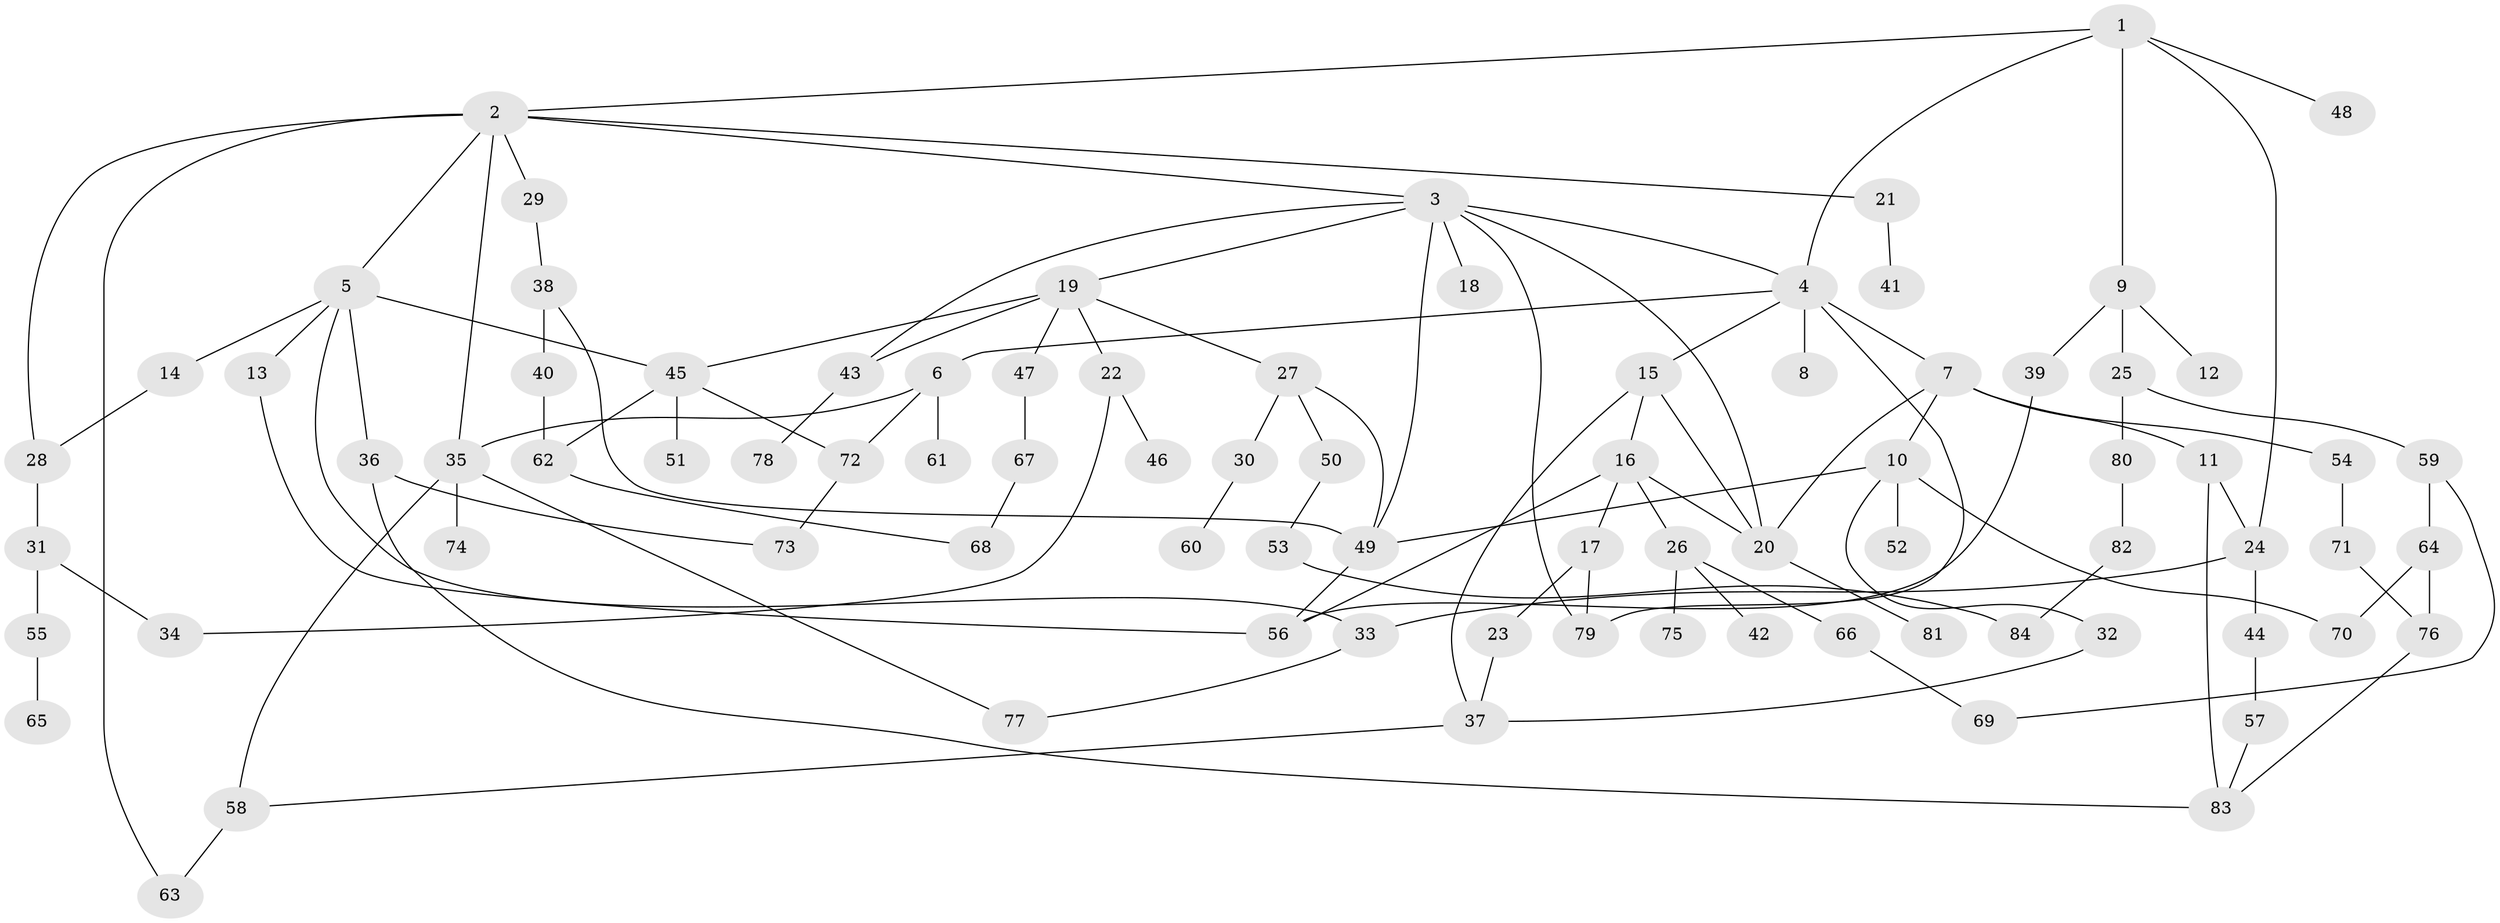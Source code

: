 // Generated by graph-tools (version 1.1) at 2025/34/03/09/25 02:34:18]
// undirected, 84 vertices, 118 edges
graph export_dot {
graph [start="1"]
  node [color=gray90,style=filled];
  1;
  2;
  3;
  4;
  5;
  6;
  7;
  8;
  9;
  10;
  11;
  12;
  13;
  14;
  15;
  16;
  17;
  18;
  19;
  20;
  21;
  22;
  23;
  24;
  25;
  26;
  27;
  28;
  29;
  30;
  31;
  32;
  33;
  34;
  35;
  36;
  37;
  38;
  39;
  40;
  41;
  42;
  43;
  44;
  45;
  46;
  47;
  48;
  49;
  50;
  51;
  52;
  53;
  54;
  55;
  56;
  57;
  58;
  59;
  60;
  61;
  62;
  63;
  64;
  65;
  66;
  67;
  68;
  69;
  70;
  71;
  72;
  73;
  74;
  75;
  76;
  77;
  78;
  79;
  80;
  81;
  82;
  83;
  84;
  1 -- 2;
  1 -- 9;
  1 -- 24;
  1 -- 48;
  1 -- 4;
  2 -- 3;
  2 -- 5;
  2 -- 21;
  2 -- 28;
  2 -- 29;
  2 -- 35;
  2 -- 63;
  3 -- 4;
  3 -- 18;
  3 -- 19;
  3 -- 43;
  3 -- 79;
  3 -- 49;
  3 -- 20;
  4 -- 6;
  4 -- 7;
  4 -- 8;
  4 -- 15;
  4 -- 79;
  5 -- 13;
  5 -- 14;
  5 -- 36;
  5 -- 45;
  5 -- 33;
  6 -- 35;
  6 -- 61;
  6 -- 72;
  7 -- 10;
  7 -- 11;
  7 -- 20;
  7 -- 54;
  9 -- 12;
  9 -- 25;
  9 -- 39;
  10 -- 32;
  10 -- 52;
  10 -- 70;
  10 -- 49;
  11 -- 83;
  11 -- 24;
  13 -- 56;
  14 -- 28;
  15 -- 16;
  15 -- 20;
  15 -- 37;
  16 -- 17;
  16 -- 26;
  16 -- 56;
  16 -- 20;
  17 -- 23;
  17 -- 79;
  19 -- 22;
  19 -- 27;
  19 -- 45;
  19 -- 47;
  19 -- 43;
  20 -- 81;
  21 -- 41;
  22 -- 46;
  22 -- 34;
  23 -- 37;
  24 -- 33;
  24 -- 44;
  25 -- 59;
  25 -- 80;
  26 -- 42;
  26 -- 66;
  26 -- 75;
  27 -- 30;
  27 -- 49;
  27 -- 50;
  28 -- 31;
  29 -- 38;
  30 -- 60;
  31 -- 34;
  31 -- 55;
  32 -- 37;
  33 -- 77;
  35 -- 74;
  35 -- 77;
  35 -- 58;
  36 -- 73;
  36 -- 83;
  37 -- 58;
  38 -- 40;
  38 -- 49;
  39 -- 56;
  40 -- 62;
  43 -- 78;
  44 -- 57;
  45 -- 51;
  45 -- 62;
  45 -- 72;
  47 -- 67;
  49 -- 56;
  50 -- 53;
  53 -- 84;
  54 -- 71;
  55 -- 65;
  57 -- 83;
  58 -- 63;
  59 -- 64;
  59 -- 69;
  62 -- 68;
  64 -- 76;
  64 -- 70;
  66 -- 69;
  67 -- 68;
  71 -- 76;
  72 -- 73;
  76 -- 83;
  80 -- 82;
  82 -- 84;
}
